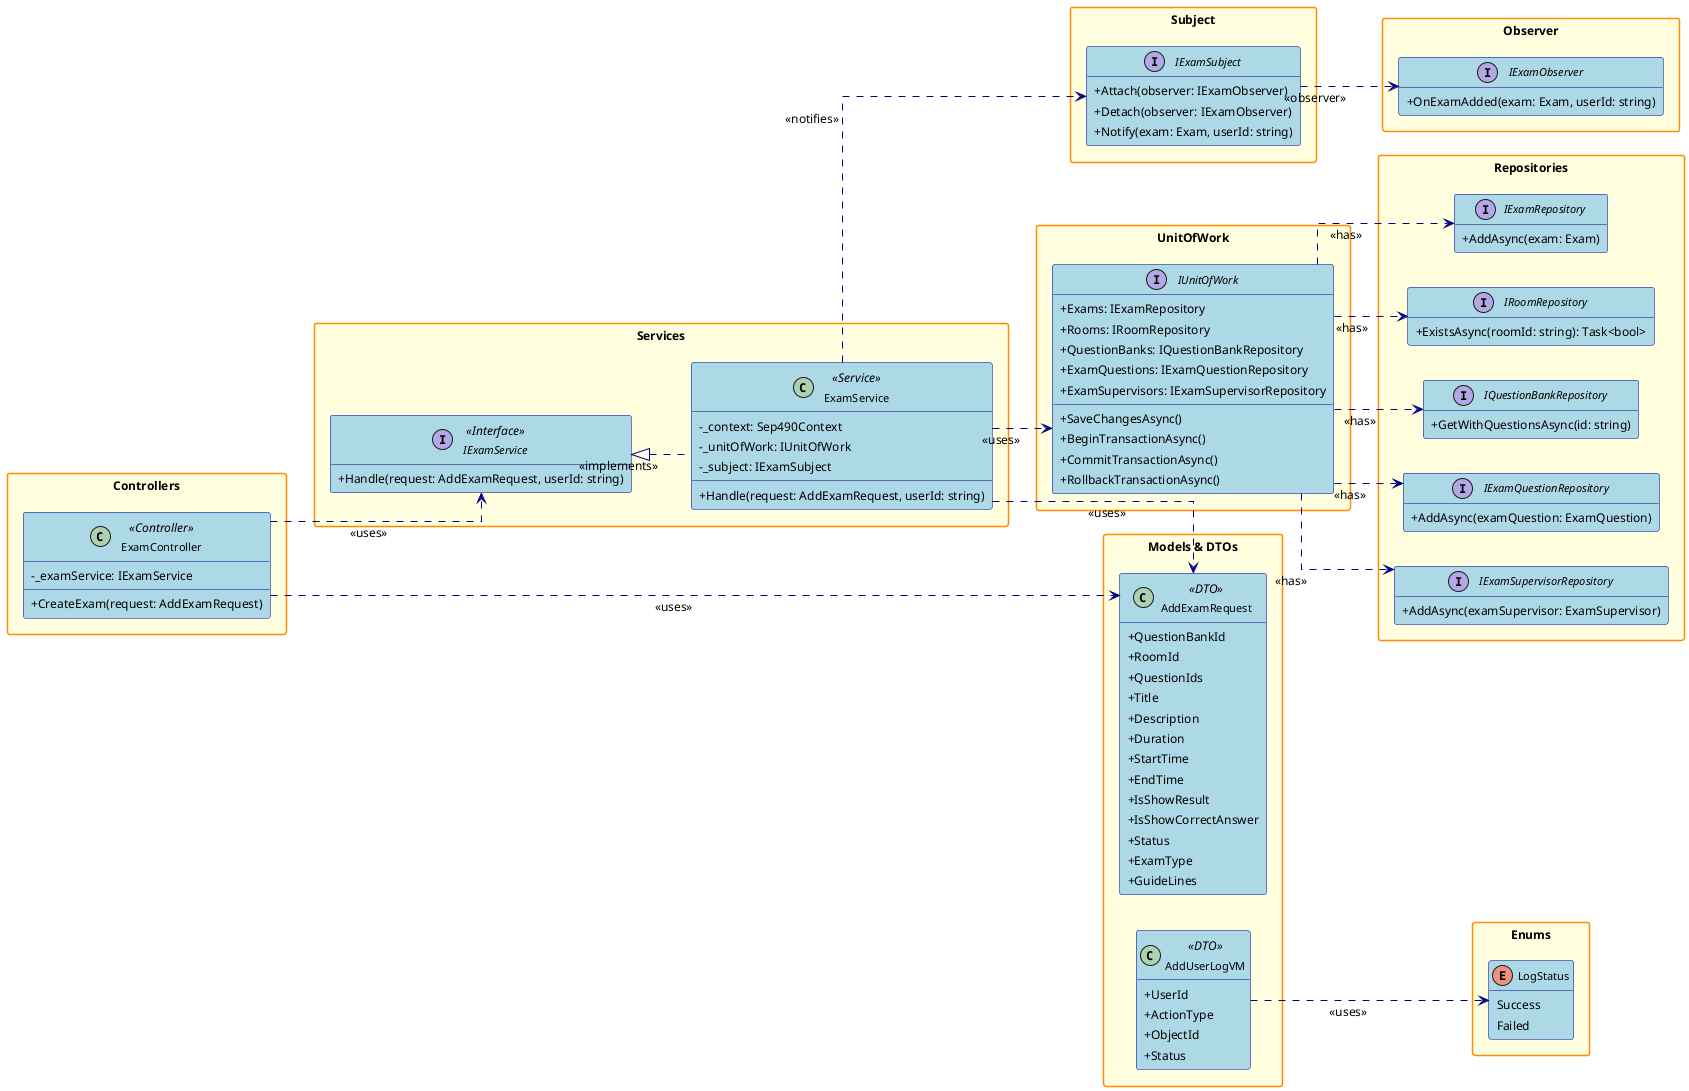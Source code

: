 @startuml
' Class Diagram for Create Exam Feature (with Observer Pattern)

' Rút gọn, sát hình, dễ nhìn
left to right direction
hide empty members
skinparam packageStyle rectangle
skinparam linetype ortho
skinparam defaultFontSize 12
skinparam classFontSize 11
skinparam noteFontSize 10
skinparam classAttributeIconSize 0
skinparam Padding 2
skinparam class {
    BackgroundColor LightBlue
    BorderColor DarkBlue
    ArrowColor DarkBlue
    FontSize 11
}
skinparam package {
    BackgroundColor LightYellow
    BorderColor DarkOrange
    FontSize 12
    FontStyle bold
}
skinparam interface {
    BackgroundColor LightGreen
    BorderColor DarkGreen
    FontSize 11
}
skinparam enum {
    BackgroundColor LightCyan
    BorderColor DarkCyan
    FontSize 11
}

package "Controllers" {
    class ExamController <<Controller>> {
        - _examService: IExamService
        + CreateExam(request: AddExamRequest)
    }
}

package "Services" {
    interface IExamService <<Interface>> {
        + Handle(request: AddExamRequest, userId: string)
    }
    class ExamService <<Service>> {
        - _context: Sep490Context
        - _unitOfWork: IUnitOfWork
        - _subject: IExamSubject
        + Handle(request: AddExamRequest, userId: string)
    }
}

package "Observer" {
    interface IExamObserver {
        + OnExamAdded(exam: Exam, userId: string)
    }
}

package "Subject" {
    interface IExamSubject {
        + Attach(observer: IExamObserver)
        + Detach(observer: IExamObserver)
        + Notify(exam: Exam, userId: string)
    }
}

package "UnitOfWork" {
    interface IUnitOfWork {
        + Exams: IExamRepository
        + Rooms: IRoomRepository
        + QuestionBanks: IQuestionBankRepository
        + ExamQuestions: IExamQuestionRepository
        + ExamSupervisors: IExamSupervisorRepository
        + SaveChangesAsync()
        + BeginTransactionAsync()
        + CommitTransactionAsync()
        + RollbackTransactionAsync()
    }
}

package "Repositories" {
    interface IExamRepository {
        + AddAsync(exam: Exam)
    }
    interface IRoomRepository {
        + ExistsAsync(roomId: string): Task<bool>
    }
    interface IQuestionBankRepository {
        + GetWithQuestionsAsync(id: string)
    }
    interface IExamQuestionRepository {
        + AddAsync(examQuestion: ExamQuestion)
    }
    interface IExamSupervisorRepository {
        + AddAsync(examSupervisor: ExamSupervisor)
    }
}

package "Models & DTOs" {
    class AddExamRequest <<DTO>> {
        + QuestionBankId
        + RoomId
        + QuestionIds
        + Title
        + Description
        + Duration
        + StartTime
        + EndTime
        + IsShowResult
        + IsShowCorrectAnswer
        + Status
        + ExamType
        + GuideLines
    }
    class AddUserLogVM <<DTO>> {
        + UserId
        + ActionType
        + ObjectId
        + Status
    }
}

package "Enums" {
    enum LogStatus {
        Success
        Failed
    }
}

' Relationships
ExamController ..> IExamService : <<uses>>
ExamController ..> AddExamRequest : <<uses>>
IExamService <|.. ExamService : <<implements>>
ExamService ..> IUnitOfWork : <<uses>>
ExamService ..> IExamSubject : <<notifies>>
ExamService ..> AddExamRequest : <<uses>>
IUnitOfWork ..> IExamRepository : <<has>>
IUnitOfWork ..> IRoomRepository : <<has>>
IUnitOfWork ..> IQuestionBankRepository : <<has>>
IUnitOfWork ..> IExamQuestionRepository : <<has>>
IUnitOfWork ..> IExamSupervisorRepository : <<has>>
AddUserLogVM ..> LogStatus : <<uses>>
IExamSubject ..> IExamObserver : <<observer>>

@enduml 